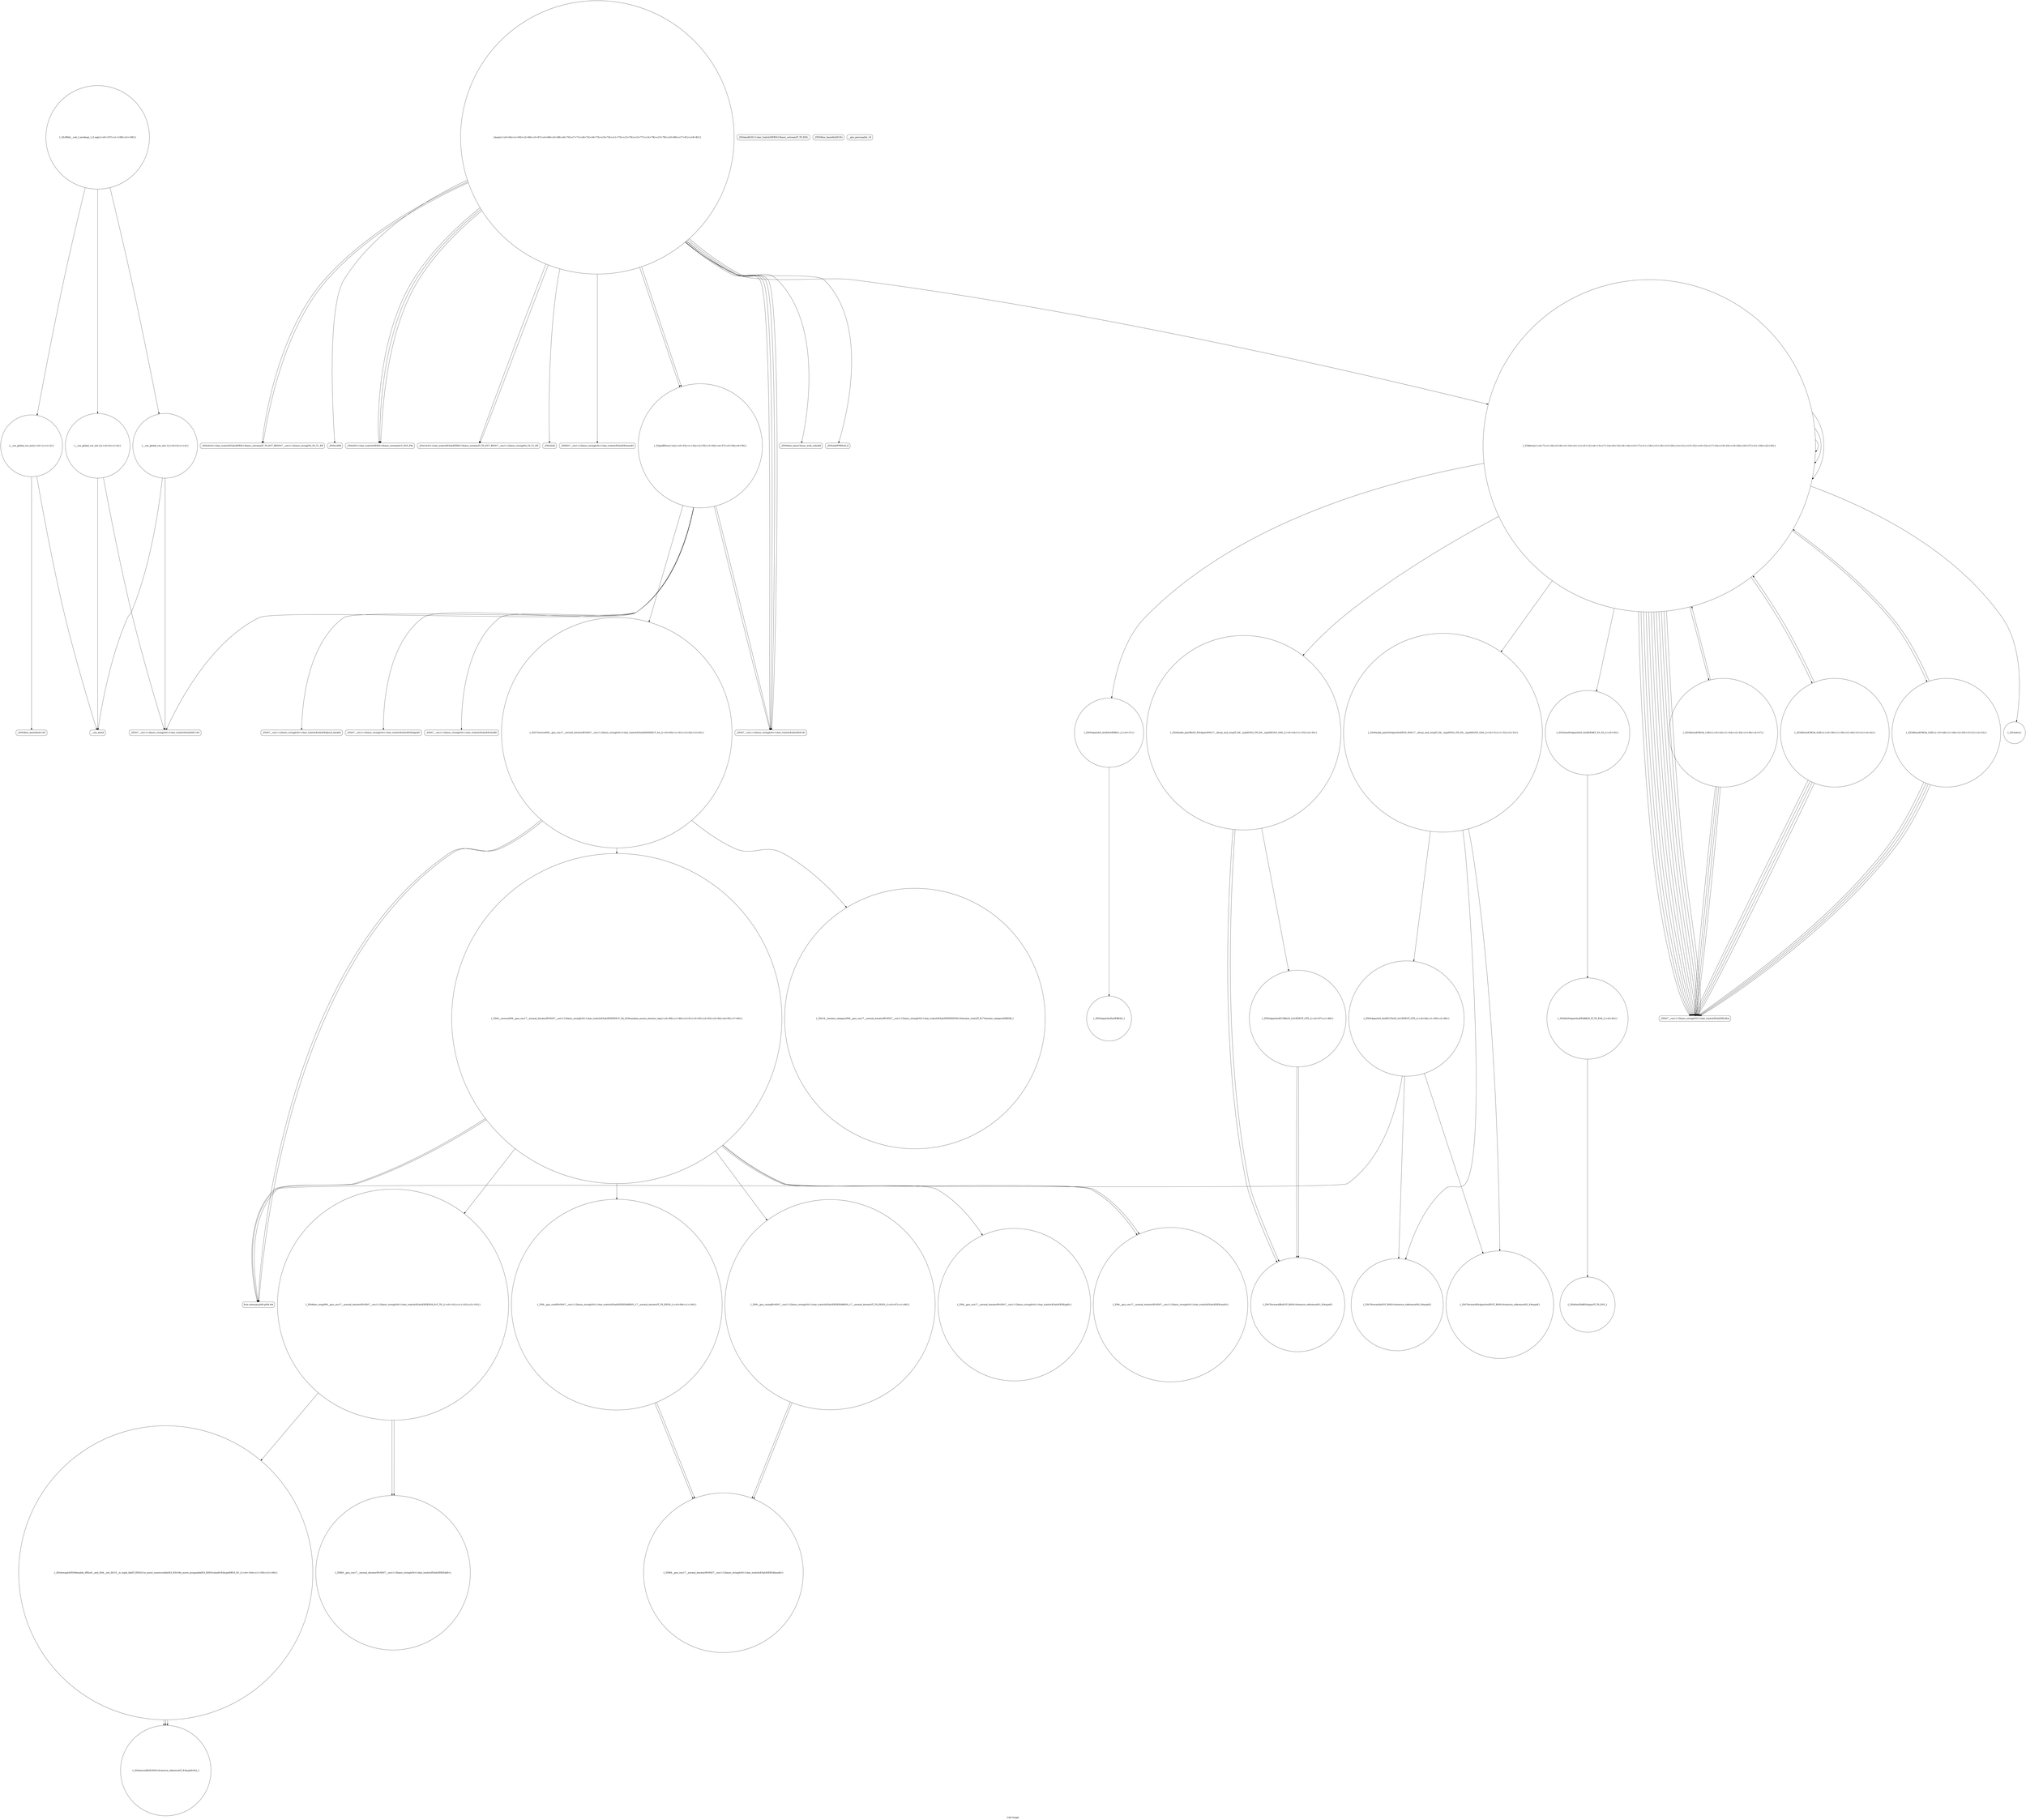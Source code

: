 digraph "Call Graph" {
	label="Call Graph";

	Node0x557d2bb2cd20 [shape=record,shape=circle,label="{__cxx_global_var_init|{<s0>1|<s1>2}}"];
	Node0x557d2bb2cd20:s0 -> Node0x557d2bb2cda0[color=black];
	Node0x557d2bb2cd20:s1 -> Node0x557d2bc6aff0[color=black];
	Node0x557d2bc6c4f0 [shape=record,shape=circle,label="{_ZN9__gnu_cxxeqIPcNSt7__cxx1112basic_stringIcSt11char_traitsIcESaIcEEEEEbRKNS_17__normal_iteratorIT_T0_EESD_|{<s0>97|<s1>98}}"];
	Node0x557d2bc6c4f0:s0 -> Node0x557d2bc6d790[color=black];
	Node0x557d2bc6c4f0:s1 -> Node0x557d2bc6d790[color=black];
	Node0x557d2bc6b1f0 [shape=record,shape=circle,label="{__cxx_global_var_init.2|{<s0>5|<s1>6}}"];
	Node0x557d2bc6b1f0:s0 -> Node0x557d2bc6b0f0[color=black];
	Node0x557d2bc6b1f0:s1 -> Node0x557d2bc6aff0[color=black];
	Node0x557d2bc6d890 [shape=record,shape=circle,label="{_ZNK9__gnu_cxx17__normal_iteratorIPcNSt7__cxx1112basic_stringIcSt11char_traitsIcESaIcEEEEdeEv}"];
	Node0x557d2bc6b570 [shape=record,shape=Mrecord,label="{_ZNSt7__cxx1112basic_stringIcSt11char_traitsIcESaIcEEixEm}"];
	Node0x557d2bc6b8f0 [shape=record,shape=circle,label="{_ZSt7reverseIN9__gnu_cxx17__normal_iteratorIPcNSt7__cxx1112basic_stringIcSt11char_traitsIcESaIcEEEEEEvT_SA_|{<s0>60|<s1>61|<s2>62|<s3>63}}"];
	Node0x557d2bc6b8f0:s0 -> Node0x557d2bc6c1f0[color=black];
	Node0x557d2bc6b8f0:s1 -> Node0x557d2bc6c1f0[color=black];
	Node0x557d2bc6b8f0:s2 -> Node0x557d2bc6c470[color=black];
	Node0x557d2bc6b8f0:s3 -> Node0x557d2bc6c3f0[color=black];
	Node0x557d2bc6bc70 [shape=record,shape=Mrecord,label="{_ZNKSt7__cxx1112basic_stringIcSt11char_traitsIcESaIcEE4sizeEv}"];
	Node0x557d2bc6bff0 [shape=record,shape=circle,label="{_ZStltIxxEbRKSt4pairIT_T0_ES5_}"];
	Node0x557d2bc6c370 [shape=record,shape=circle,label="{_ZNSt4pairIxxEaSERKS0_}"];
	Node0x557d2bc6b070 [shape=record,shape=circle,label="{__cxx_global_var_init.1|{<s0>3|<s1>4}}"];
	Node0x557d2bc6b070:s0 -> Node0x557d2bc6b0f0[color=black];
	Node0x557d2bc6b070:s1 -> Node0x557d2bc6aff0[color=black];
	Node0x557d2bc6d710 [shape=record,shape=circle,label="{_ZN9__gnu_cxx17__normal_iteratorIPcNSt7__cxx1112basic_stringIcSt11char_traitsIcESaIcEEEEppEv}"];
	Node0x557d2bc6b3f0 [shape=record,shape=circle,label="{_ZSt3absx}"];
	Node0x557d2bc6b770 [shape=record,shape=circle,label="{_Z3padB5cxx11xi|{<s0>53|<s1>54|<s2>55|<s3>56|<s4>57|<s5>58|<s6>59}}"];
	Node0x557d2bc6b770:s0 -> Node0x557d2bc6b0f0[color=black];
	Node0x557d2bc6b770:s1 -> Node0x557d2bc6b7f0[color=black];
	Node0x557d2bc6b770:s2 -> Node0x557d2bc6b170[color=black];
	Node0x557d2bc6b770:s3 -> Node0x557d2bc6b970[color=black];
	Node0x557d2bc6b770:s4 -> Node0x557d2bc6b9f0[color=black];
	Node0x557d2bc6b770:s5 -> Node0x557d2bc6b8f0[color=black];
	Node0x557d2bc6b770:s6 -> Node0x557d2bc6b170[color=black];
	Node0x557d2bc6baf0 [shape=record,shape=Mrecord,label="{_ZNSt8ios_base15sync_with_stdioEb}"];
	Node0x557d2bc6be70 [shape=record,shape=Mrecord,label="{_ZNSolsEPFRSoS_E}"];
	Node0x557d2bc6c1f0 [shape=record,shape=Mrecord,label="{llvm.memcpy.p0i8.p0i8.i64}"];
	Node0x557d2bb2cda0 [shape=record,shape=Mrecord,label="{_ZNSt8ios_base4InitC1Ev}"];
	Node0x557d2bc6c570 [shape=record,shape=circle,label="{_ZN9__gnu_cxx17__normal_iteratorIPcNSt7__cxx1112basic_stringIcSt11char_traitsIcESaIcEEEEmmEv}"];
	Node0x557d2bc6b270 [shape=record,shape=circle,label="{_Z3dfsixx|{<s0>7|<s1>8|<s2>9|<s3>10|<s4>11|<s5>12|<s6>13|<s7>14|<s8>15|<s9>16|<s10>17|<s11>18|<s12>19|<s13>20|<s14>21|<s15>22|<s16>23|<s17>24|<s18>25|<s19>26|<s20>27|<s21>28|<s22>29}}"];
	Node0x557d2bc6b270:s0 -> Node0x557d2bc6b3f0[color=black];
	Node0x557d2bc6b270:s1 -> Node0x557d2bc6b470[color=black];
	Node0x557d2bc6b270:s2 -> Node0x557d2bc6b370[color=black];
	Node0x557d2bc6b270:s3 -> Node0x557d2bc6b2f0[color=black];
	Node0x557d2bc6b270:s4 -> Node0x557d2bc6b4f0[color=black];
	Node0x557d2bc6b270:s5 -> Node0x557d2bc6b570[color=black];
	Node0x557d2bc6b270:s6 -> Node0x557d2bc6b570[color=black];
	Node0x557d2bc6b270:s7 -> Node0x557d2bc6b570[color=black];
	Node0x557d2bc6b270:s8 -> Node0x557d2bc6b570[color=black];
	Node0x557d2bc6b270:s9 -> Node0x557d2bc6b270[color=black];
	Node0x557d2bc6b270:s10 -> Node0x557d2bc6b5f0[color=black];
	Node0x557d2bc6b270:s11 -> Node0x557d2bc6b670[color=black];
	Node0x557d2bc6b270:s12 -> Node0x557d2bc6b6f0[color=black];
	Node0x557d2bc6b270:s13 -> Node0x557d2bc6b570[color=black];
	Node0x557d2bc6b270:s14 -> Node0x557d2bc6b570[color=black];
	Node0x557d2bc6b270:s15 -> Node0x557d2bc6b570[color=black];
	Node0x557d2bc6b270:s16 -> Node0x557d2bc6b570[color=black];
	Node0x557d2bc6b270:s17 -> Node0x557d2bc6b270[color=black];
	Node0x557d2bc6b270:s18 -> Node0x557d2bc6b570[color=black];
	Node0x557d2bc6b270:s19 -> Node0x557d2bc6b570[color=black];
	Node0x557d2bc6b270:s20 -> Node0x557d2bc6b570[color=black];
	Node0x557d2bc6b270:s21 -> Node0x557d2bc6b570[color=black];
	Node0x557d2bc6b270:s22 -> Node0x557d2bc6b270[color=black];
	Node0x557d2bc6d910 [shape=record,shape=circle,label="{_ZSt4moveIRcEONSt16remove_referenceIT_E4typeEOS2_}"];
	Node0x557d2bc6b5f0 [shape=record,shape=circle,label="{_ZZ3dfsixxENK3$_0clEv|{<s0>38|<s1>39|<s2>40|<s3>41|<s4>42}}"];
	Node0x557d2bc6b5f0:s0 -> Node0x557d2bc6b570[color=black];
	Node0x557d2bc6b5f0:s1 -> Node0x557d2bc6b570[color=black];
	Node0x557d2bc6b5f0:s2 -> Node0x557d2bc6b570[color=black];
	Node0x557d2bc6b5f0:s3 -> Node0x557d2bc6b570[color=black];
	Node0x557d2bc6b5f0:s4 -> Node0x557d2bc6b270[color=black];
	Node0x557d2bc6b970 [shape=record,shape=Mrecord,label="{_ZNSt7__cxx1112basic_stringIcSt11char_traitsIcESaIcEE5beginEv}"];
	Node0x557d2bc6bcf0 [shape=record,shape=Mrecord,label="{_ZStlsIcSt11char_traitsIcESaIcEERSt13basic_ostreamIT_T0_ES7_RKNSt7__cxx1112basic_stringIS4_S5_T1_EE}"];
	Node0x557d2bc6c070 [shape=record,shape=circle,label="{_ZSt7forwardIxEOT_RNSt16remove_referenceIS0_E4typeE}"];
	Node0x557d2bc6c3f0 [shape=record,shape=circle,label="{_ZSt9__reverseIN9__gnu_cxx17__normal_iteratorIPcNSt7__cxx1112basic_stringIcSt11char_traitsIcESaIcEEEEEEvT_SA_St26random_access_iterator_tag|{<s0>89|<s1>90|<s2>91|<s3>92|<s4>93|<s5>94|<s6>95|<s7>96}}"];
	Node0x557d2bc6c3f0:s0 -> Node0x557d2bc6c4f0[color=black];
	Node0x557d2bc6c3f0:s1 -> Node0x557d2bc6c570[color=black];
	Node0x557d2bc6c3f0:s2 -> Node0x557d2bc6c5f0[color=black];
	Node0x557d2bc6c3f0:s3 -> Node0x557d2bc6c1f0[color=black];
	Node0x557d2bc6c3f0:s4 -> Node0x557d2bc6c1f0[color=black];
	Node0x557d2bc6c3f0:s5 -> Node0x557d2bc6d690[color=black];
	Node0x557d2bc6c3f0:s6 -> Node0x557d2bc6d710[color=black];
	Node0x557d2bc6c3f0:s7 -> Node0x557d2bc6c570[color=black];
	Node0x557d2bc6b0f0 [shape=record,shape=Mrecord,label="{_ZNSt7__cxx1112basic_stringIcSt11char_traitsIcESaIcEEC1Ev}"];
	Node0x557d2bc6d790 [shape=record,shape=circle,label="{_ZNK9__gnu_cxx17__normal_iteratorIPcNSt7__cxx1112basic_stringIcSt11char_traitsIcESaIcEEEE4baseEv}"];
	Node0x557d2bc6b470 [shape=record,shape=circle,label="{_ZSt9make_pairIRxS0_ESt4pairINSt17__decay_and_stripIT_E6__typeENS2_IT0_E6__typeEEOS3_OS6_|{<s0>34|<s1>35|<s2>36}}"];
	Node0x557d2bc6b470:s0 -> Node0x557d2bc6c270[color=black];
	Node0x557d2bc6b470:s1 -> Node0x557d2bc6c270[color=black];
	Node0x557d2bc6b470:s2 -> Node0x557d2bc6c2f0[color=black];
	Node0x557d2bc6b7f0 [shape=record,shape=Mrecord,label="{_ZNSt7__cxx1112basic_stringIcSt11char_traitsIcESaIcEE9push_backEc}"];
	Node0x557d2bc6bb70 [shape=record,shape=Mrecord,label="{_ZNSirsERi}"];
	Node0x557d2bc6bef0 [shape=record,shape=Mrecord,label="{_ZSt4endlIcSt11char_traitsIcEERSt13basic_ostreamIT_T0_ES6_}"];
	Node0x557d2bc6c270 [shape=record,shape=circle,label="{_ZSt7forwardIRxEOT_RNSt16remove_referenceIS1_E4typeE}"];
	Node0x557d2bc6af70 [shape=record,shape=Mrecord,label="{_ZNSt8ios_base4InitD1Ev}"];
	Node0x557d2bc6c5f0 [shape=record,shape=circle,label="{_ZN9__gnu_cxxltIPcNSt7__cxx1112basic_stringIcSt11char_traitsIcESaIcEEEEEbRKNS_17__normal_iteratorIT_T0_EESD_|{<s0>99|<s1>100}}"];
	Node0x557d2bc6c5f0:s0 -> Node0x557d2bc6d790[color=black];
	Node0x557d2bc6c5f0:s1 -> Node0x557d2bc6d790[color=black];
	Node0x557d2bc6b2f0 [shape=record,shape=circle,label="{_ZSt3minISt4pairIxS0_IxxEEERKT_S5_S5_|{<s0>30}}"];
	Node0x557d2bc6b2f0:s0 -> Node0x557d2bc6bf70[color=black];
	Node0x557d2bc6d990 [shape=record,shape=circle,label="{_GLOBAL__sub_I_zerokugi_1_0.cpp|{<s0>107|<s1>108|<s2>109}}"];
	Node0x557d2bc6d990:s0 -> Node0x557d2bb2cd20[color=black];
	Node0x557d2bc6d990:s1 -> Node0x557d2bc6b070[color=black];
	Node0x557d2bc6d990:s2 -> Node0x557d2bc6b1f0[color=black];
	Node0x557d2bc6b670 [shape=record,shape=circle,label="{_ZZ3dfsixxENK3$_1clEv|{<s0>43|<s1>44|<s2>45|<s3>46|<s4>47}}"];
	Node0x557d2bc6b670:s0 -> Node0x557d2bc6b570[color=black];
	Node0x557d2bc6b670:s1 -> Node0x557d2bc6b570[color=black];
	Node0x557d2bc6b670:s2 -> Node0x557d2bc6b570[color=black];
	Node0x557d2bc6b670:s3 -> Node0x557d2bc6b570[color=black];
	Node0x557d2bc6b670:s4 -> Node0x557d2bc6b270[color=black];
	Node0x557d2bc6b9f0 [shape=record,shape=Mrecord,label="{_ZNSt7__cxx1112basic_stringIcSt11char_traitsIcESaIcEE3endEv}"];
	Node0x557d2bc6bd70 [shape=record,shape=Mrecord,label="{_ZStlsISt11char_traitsIcEERSt13basic_ostreamIcT_ES5_PKc}"];
	Node0x557d2bc6c0f0 [shape=record,shape=circle,label="{_ZSt7forwardISt4pairIxxEEOT_RNSt16remove_referenceIS2_E4typeE}"];
	Node0x557d2bc6c470 [shape=record,shape=circle,label="{_ZSt19__iterator_categoryIN9__gnu_cxx17__normal_iteratorIPcNSt7__cxx1112basic_stringIcSt11char_traitsIcESaIcEEEEEENSt15iterator_traitsIT_E17iterator_categoryERKSB_}"];
	Node0x557d2bc6b170 [shape=record,shape=Mrecord,label="{_ZNSt7__cxx1112basic_stringIcSt11char_traitsIcESaIcEED1Ev}"];
	Node0x557d2bc6d810 [shape=record,shape=circle,label="{_ZSt4swapIcENSt9enable_ifIXsr6__and_ISt6__not_ISt15__is_tuple_likeIT_EESt21is_move_constructibleIS3_ESt18is_move_assignableIS3_EEE5valueEvE4typeERS3_SC_|{<s0>104|<s1>105|<s2>106}}"];
	Node0x557d2bc6d810:s0 -> Node0x557d2bc6d910[color=black];
	Node0x557d2bc6d810:s1 -> Node0x557d2bc6d910[color=black];
	Node0x557d2bc6d810:s2 -> Node0x557d2bc6d910[color=black];
	Node0x557d2bc6b4f0 [shape=record,shape=circle,label="{_ZNSt4pairIxS_IxxEEaSERKS1_|{<s0>37}}"];
	Node0x557d2bc6b4f0:s0 -> Node0x557d2bc6c370[color=black];
	Node0x557d2bc6b870 [shape=record,shape=Mrecord,label="{__gxx_personality_v0}"];
	Node0x557d2bc6bbf0 [shape=record,shape=Mrecord,label="{_ZStrsIcSt11char_traitsIcESaIcEERSt13basic_istreamIT_T0_ES7_RNSt7__cxx1112basic_stringIS4_S5_T1_EE}"];
	Node0x557d2bc6bf70 [shape=record,shape=circle,label="{_ZStltIxSt4pairIxxEEbRKS0_IT_T0_ES6_|{<s0>83}}"];
	Node0x557d2bc6bf70:s0 -> Node0x557d2bc6bff0[color=black];
	Node0x557d2bc6c2f0 [shape=record,shape=circle,label="{_ZNSt4pairIxxEC2IRxS2_Lb1EEEOT_OT0_|{<s0>87|<s1>88}}"];
	Node0x557d2bc6c2f0:s0 -> Node0x557d2bc6c270[color=black];
	Node0x557d2bc6c2f0:s1 -> Node0x557d2bc6c270[color=black];
	Node0x557d2bc6aff0 [shape=record,shape=Mrecord,label="{__cxa_atexit}"];
	Node0x557d2bc6d690 [shape=record,shape=circle,label="{_ZSt9iter_swapIN9__gnu_cxx17__normal_iteratorIPcNSt7__cxx1112basic_stringIcSt11char_traitsIcESaIcEEEEES9_EvT_T0_|{<s0>101|<s1>102|<s2>103}}"];
	Node0x557d2bc6d690:s0 -> Node0x557d2bc6d890[color=black];
	Node0x557d2bc6d690:s1 -> Node0x557d2bc6d890[color=black];
	Node0x557d2bc6d690:s2 -> Node0x557d2bc6d810[color=black];
	Node0x557d2bc6b370 [shape=record,shape=circle,label="{_ZSt9make_pairIxSt4pairIxxEES0_INSt17__decay_and_stripIT_E6__typeENS2_IT0_E6__typeEEOS3_OS6_|{<s0>31|<s1>32|<s2>33}}"];
	Node0x557d2bc6b370:s0 -> Node0x557d2bc6c070[color=black];
	Node0x557d2bc6b370:s1 -> Node0x557d2bc6c0f0[color=black];
	Node0x557d2bc6b370:s2 -> Node0x557d2bc6c170[color=black];
	Node0x557d2bc6b6f0 [shape=record,shape=circle,label="{_ZZ3dfsixxENK3$_2clEv|{<s0>48|<s1>49|<s2>50|<s3>51|<s4>52}}"];
	Node0x557d2bc6b6f0:s0 -> Node0x557d2bc6b570[color=black];
	Node0x557d2bc6b6f0:s1 -> Node0x557d2bc6b570[color=black];
	Node0x557d2bc6b6f0:s2 -> Node0x557d2bc6b570[color=black];
	Node0x557d2bc6b6f0:s3 -> Node0x557d2bc6b570[color=black];
	Node0x557d2bc6b6f0:s4 -> Node0x557d2bc6b270[color=black];
	Node0x557d2bc6ba70 [shape=record,shape=circle,label="{main|{<s0>64|<s1>65|<s2>66|<s3>67|<s4>68|<s5>69|<s6>70|<s7>71|<s8>72|<s9>73|<s10>74|<s11>75|<s12>76|<s13>77|<s14>78|<s15>79|<s16>80|<s17>81|<s18>82}}"];
	Node0x557d2bc6ba70:s0 -> Node0x557d2bc6baf0[color=black];
	Node0x557d2bc6ba70:s1 -> Node0x557d2bc6bb70[color=black];
	Node0x557d2bc6ba70:s2 -> Node0x557d2bc6bbf0[color=black];
	Node0x557d2bc6ba70:s3 -> Node0x557d2bc6bbf0[color=black];
	Node0x557d2bc6ba70:s4 -> Node0x557d2bc6bc70[color=black];
	Node0x557d2bc6ba70:s5 -> Node0x557d2bc6b270[color=black];
	Node0x557d2bc6ba70:s6 -> Node0x557d2bc6bd70[color=black];
	Node0x557d2bc6ba70:s7 -> Node0x557d2bc6bdf0[color=black];
	Node0x557d2bc6ba70:s8 -> Node0x557d2bc6bd70[color=black];
	Node0x557d2bc6ba70:s9 -> Node0x557d2bc6b770[color=black];
	Node0x557d2bc6ba70:s10 -> Node0x557d2bc6bcf0[color=black];
	Node0x557d2bc6ba70:s11 -> Node0x557d2bc6bd70[color=black];
	Node0x557d2bc6ba70:s12 -> Node0x557d2bc6b770[color=black];
	Node0x557d2bc6ba70:s13 -> Node0x557d2bc6bcf0[color=black];
	Node0x557d2bc6ba70:s14 -> Node0x557d2bc6be70[color=black];
	Node0x557d2bc6ba70:s15 -> Node0x557d2bc6b170[color=black];
	Node0x557d2bc6ba70:s16 -> Node0x557d2bc6b170[color=black];
	Node0x557d2bc6ba70:s17 -> Node0x557d2bc6b170[color=black];
	Node0x557d2bc6ba70:s18 -> Node0x557d2bc6b170[color=black];
	Node0x557d2bc6bdf0 [shape=record,shape=Mrecord,label="{_ZNSolsEi}"];
	Node0x557d2bc6c170 [shape=record,shape=circle,label="{_ZNSt4pairIxS_IxxEEC2IxS0_Lb1EEEOT_OT0_|{<s0>84|<s1>85|<s2>86}}"];
	Node0x557d2bc6c170:s0 -> Node0x557d2bc6c070[color=black];
	Node0x557d2bc6c170:s1 -> Node0x557d2bc6c0f0[color=black];
	Node0x557d2bc6c170:s2 -> Node0x557d2bc6c1f0[color=black];
}
